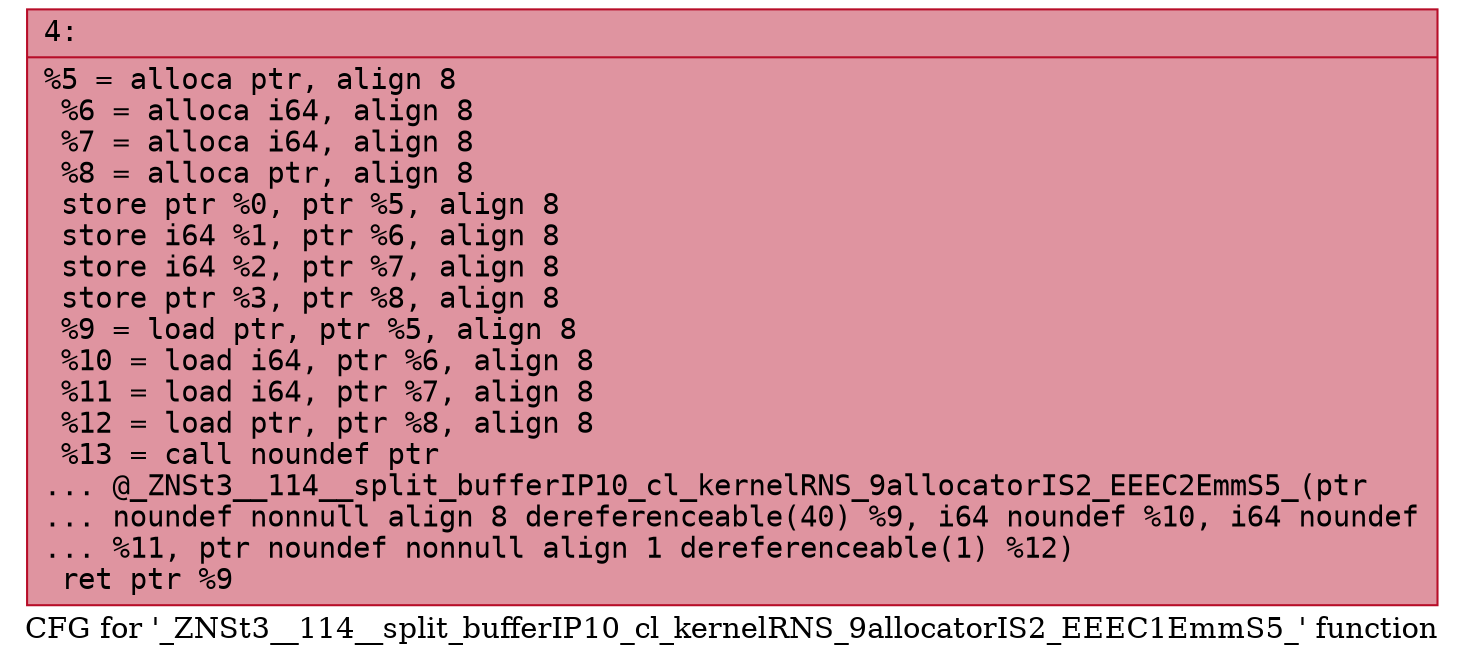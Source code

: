 digraph "CFG for '_ZNSt3__114__split_bufferIP10_cl_kernelRNS_9allocatorIS2_EEEC1EmmS5_' function" {
	label="CFG for '_ZNSt3__114__split_bufferIP10_cl_kernelRNS_9allocatorIS2_EEEC1EmmS5_' function";

	Node0x6000005c05a0 [shape=record,color="#b70d28ff", style=filled, fillcolor="#b70d2870" fontname="Courier",label="{4:\l|  %5 = alloca ptr, align 8\l  %6 = alloca i64, align 8\l  %7 = alloca i64, align 8\l  %8 = alloca ptr, align 8\l  store ptr %0, ptr %5, align 8\l  store i64 %1, ptr %6, align 8\l  store i64 %2, ptr %7, align 8\l  store ptr %3, ptr %8, align 8\l  %9 = load ptr, ptr %5, align 8\l  %10 = load i64, ptr %6, align 8\l  %11 = load i64, ptr %7, align 8\l  %12 = load ptr, ptr %8, align 8\l  %13 = call noundef ptr\l... @_ZNSt3__114__split_bufferIP10_cl_kernelRNS_9allocatorIS2_EEEC2EmmS5_(ptr\l... noundef nonnull align 8 dereferenceable(40) %9, i64 noundef %10, i64 noundef\l... %11, ptr noundef nonnull align 1 dereferenceable(1) %12)\l  ret ptr %9\l}"];
}
